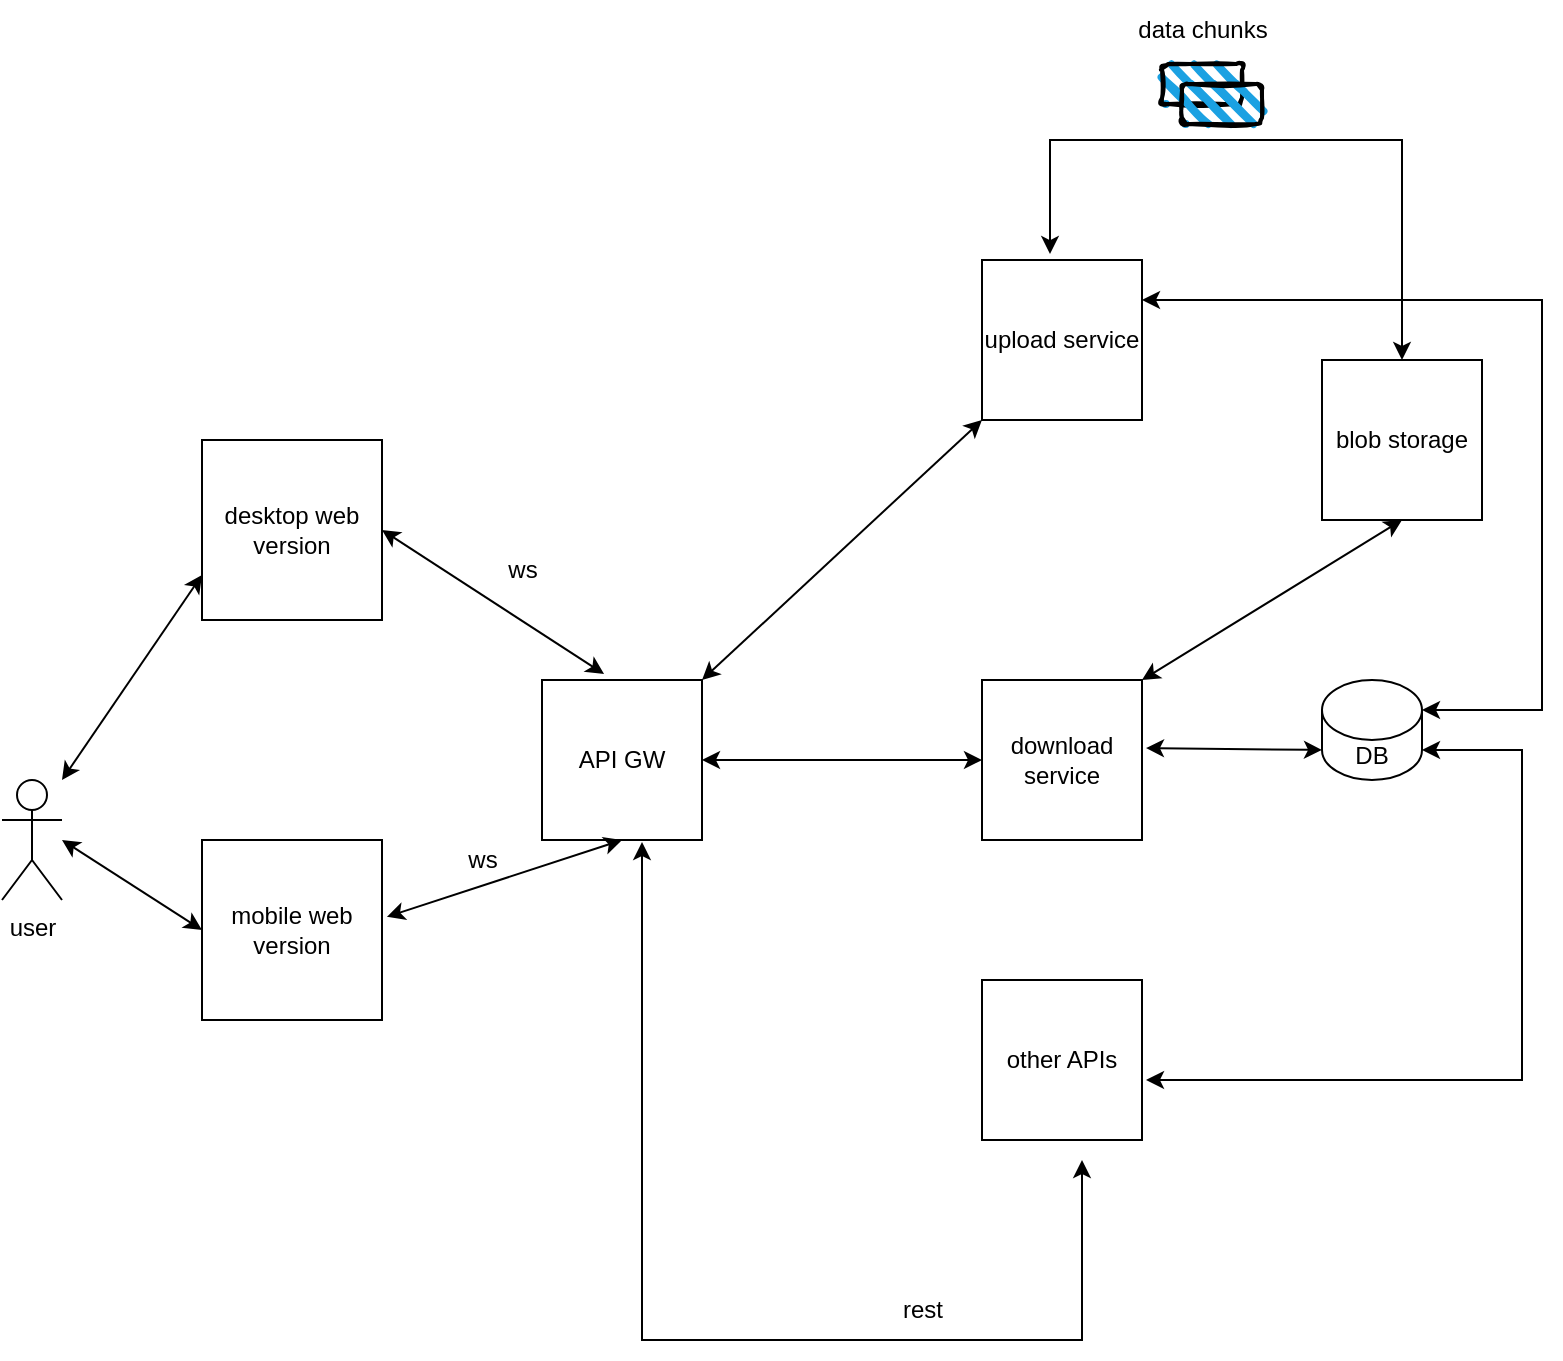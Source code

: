 <mxfile version="22.1.18" type="github">
  <diagram name="Page-1" id="FsghckCPafwVSijcmHln">
    <mxGraphModel dx="1434" dy="696" grid="1" gridSize="10" guides="1" tooltips="1" connect="1" arrows="1" fold="1" page="1" pageScale="1" pageWidth="827" pageHeight="1169" math="0" shadow="0">
      <root>
        <mxCell id="0" />
        <mxCell id="1" parent="0" />
        <mxCell id="7ID_BC6Ww6_YKEnsS9i6-1" value="user" style="shape=umlActor;verticalLabelPosition=bottom;verticalAlign=top;html=1;outlineConnect=0;" vertex="1" parent="1">
          <mxGeometry x="30" y="470" width="30" height="60" as="geometry" />
        </mxCell>
        <mxCell id="7ID_BC6Ww6_YKEnsS9i6-2" value="desktop web version" style="whiteSpace=wrap;html=1;aspect=fixed;" vertex="1" parent="1">
          <mxGeometry x="130" y="300" width="90" height="90" as="geometry" />
        </mxCell>
        <mxCell id="7ID_BC6Ww6_YKEnsS9i6-3" value="mobile web version" style="whiteSpace=wrap;html=1;aspect=fixed;" vertex="1" parent="1">
          <mxGeometry x="130" y="500" width="90" height="90" as="geometry" />
        </mxCell>
        <mxCell id="7ID_BC6Ww6_YKEnsS9i6-4" value="" style="endArrow=classic;startArrow=classic;html=1;rounded=0;entryX=0;entryY=0.75;entryDx=0;entryDy=0;" edge="1" parent="1" target="7ID_BC6Ww6_YKEnsS9i6-2">
          <mxGeometry width="50" height="50" relative="1" as="geometry">
            <mxPoint x="60" y="470" as="sourcePoint" />
            <mxPoint x="110" y="420" as="targetPoint" />
          </mxGeometry>
        </mxCell>
        <mxCell id="7ID_BC6Ww6_YKEnsS9i6-5" value="" style="endArrow=classic;startArrow=classic;html=1;rounded=0;entryX=0;entryY=0.5;entryDx=0;entryDy=0;" edge="1" parent="1" target="7ID_BC6Ww6_YKEnsS9i6-3">
          <mxGeometry width="50" height="50" relative="1" as="geometry">
            <mxPoint x="60" y="500" as="sourcePoint" />
            <mxPoint x="150" y="410" as="targetPoint" />
          </mxGeometry>
        </mxCell>
        <mxCell id="7ID_BC6Ww6_YKEnsS9i6-6" value="API GW" style="whiteSpace=wrap;html=1;aspect=fixed;" vertex="1" parent="1">
          <mxGeometry x="300" y="420" width="80" height="80" as="geometry" />
        </mxCell>
        <mxCell id="7ID_BC6Ww6_YKEnsS9i6-7" value="" style="endArrow=classic;startArrow=classic;html=1;rounded=0;entryX=1;entryY=0.5;entryDx=0;entryDy=0;exitX=0.388;exitY=-0.037;exitDx=0;exitDy=0;exitPerimeter=0;" edge="1" parent="1" source="7ID_BC6Ww6_YKEnsS9i6-6" target="7ID_BC6Ww6_YKEnsS9i6-2">
          <mxGeometry width="50" height="50" relative="1" as="geometry">
            <mxPoint x="230" y="380" as="sourcePoint" />
            <mxPoint x="150" y="410" as="targetPoint" />
          </mxGeometry>
        </mxCell>
        <mxCell id="7ID_BC6Ww6_YKEnsS9i6-8" value="" style="endArrow=classic;startArrow=classic;html=1;rounded=0;exitX=0.5;exitY=1;exitDx=0;exitDy=0;entryX=1.027;entryY=0.427;entryDx=0;entryDy=0;entryPerimeter=0;" edge="1" parent="1" source="7ID_BC6Ww6_YKEnsS9i6-6" target="7ID_BC6Ww6_YKEnsS9i6-3">
          <mxGeometry width="50" height="50" relative="1" as="geometry">
            <mxPoint x="331" y="590" as="sourcePoint" />
            <mxPoint x="260" y="560" as="targetPoint" />
          </mxGeometry>
        </mxCell>
        <mxCell id="7ID_BC6Ww6_YKEnsS9i6-9" value="upload service" style="whiteSpace=wrap;html=1;aspect=fixed;" vertex="1" parent="1">
          <mxGeometry x="520" y="210" width="80" height="80" as="geometry" />
        </mxCell>
        <mxCell id="7ID_BC6Ww6_YKEnsS9i6-10" value="download service" style="whiteSpace=wrap;html=1;aspect=fixed;" vertex="1" parent="1">
          <mxGeometry x="520" y="420" width="80" height="80" as="geometry" />
        </mxCell>
        <mxCell id="7ID_BC6Ww6_YKEnsS9i6-11" value="other APIs" style="whiteSpace=wrap;html=1;aspect=fixed;" vertex="1" parent="1">
          <mxGeometry x="520" y="570" width="80" height="80" as="geometry" />
        </mxCell>
        <mxCell id="7ID_BC6Ww6_YKEnsS9i6-17" value="" style="endArrow=classic;startArrow=classic;html=1;rounded=0;exitX=0.625;exitY=1.013;exitDx=0;exitDy=0;exitPerimeter=0;" edge="1" parent="1" source="7ID_BC6Ww6_YKEnsS9i6-6">
          <mxGeometry width="50" height="50" relative="1" as="geometry">
            <mxPoint x="350" y="510" as="sourcePoint" />
            <mxPoint x="570" y="660" as="targetPoint" />
            <Array as="points">
              <mxPoint x="350" y="750" />
              <mxPoint x="520" y="750" />
              <mxPoint x="570" y="750" />
              <mxPoint x="570" y="720" />
            </Array>
          </mxGeometry>
        </mxCell>
        <mxCell id="7ID_BC6Ww6_YKEnsS9i6-21" value="rest" style="text;html=1;align=center;verticalAlign=middle;resizable=0;points=[];autosize=1;strokeColor=none;fillColor=none;" vertex="1" parent="1">
          <mxGeometry x="470" y="720" width="40" height="30" as="geometry" />
        </mxCell>
        <mxCell id="7ID_BC6Ww6_YKEnsS9i6-22" value="DB" style="shape=cylinder3;whiteSpace=wrap;html=1;boundedLbl=1;backgroundOutline=1;size=15;" vertex="1" parent="1">
          <mxGeometry x="690" y="420" width="50" height="50" as="geometry" />
        </mxCell>
        <mxCell id="7ID_BC6Ww6_YKEnsS9i6-23" value="" style="endArrow=classic;startArrow=classic;html=1;rounded=0;exitX=1.025;exitY=0.625;exitDx=0;exitDy=0;exitPerimeter=0;entryX=1;entryY=1;entryDx=0;entryDy=-15;entryPerimeter=0;" edge="1" parent="1" source="7ID_BC6Ww6_YKEnsS9i6-11" target="7ID_BC6Ww6_YKEnsS9i6-22">
          <mxGeometry width="50" height="50" relative="1" as="geometry">
            <mxPoint x="710" y="615" as="sourcePoint" />
            <mxPoint x="790" y="440" as="targetPoint" />
            <Array as="points">
              <mxPoint x="790" y="620" />
              <mxPoint x="790" y="455" />
            </Array>
          </mxGeometry>
        </mxCell>
        <mxCell id="7ID_BC6Ww6_YKEnsS9i6-24" value="" style="endArrow=classic;startArrow=classic;html=1;rounded=0;exitX=1.025;exitY=0.425;exitDx=0;exitDy=0;entryX=0;entryY=1;entryDx=0;entryDy=-15;entryPerimeter=0;exitPerimeter=0;" edge="1" parent="1" source="7ID_BC6Ww6_YKEnsS9i6-10" target="7ID_BC6Ww6_YKEnsS9i6-22">
          <mxGeometry width="50" height="50" relative="1" as="geometry">
            <mxPoint x="720" y="625" as="sourcePoint" />
            <mxPoint x="790" y="450" as="targetPoint" />
          </mxGeometry>
        </mxCell>
        <mxCell id="7ID_BC6Ww6_YKEnsS9i6-25" value="" style="endArrow=classic;startArrow=classic;html=1;rounded=0;exitX=1;exitY=0.25;exitDx=0;exitDy=0;entryX=1;entryY=0;entryDx=0;entryDy=15;entryPerimeter=0;" edge="1" parent="1" source="7ID_BC6Ww6_YKEnsS9i6-9" target="7ID_BC6Ww6_YKEnsS9i6-22">
          <mxGeometry width="50" height="50" relative="1" as="geometry">
            <mxPoint x="610" y="422" as="sourcePoint" />
            <mxPoint x="800" y="230" as="targetPoint" />
            <Array as="points">
              <mxPoint x="800" y="230" />
              <mxPoint x="800" y="435" />
            </Array>
          </mxGeometry>
        </mxCell>
        <mxCell id="7ID_BC6Ww6_YKEnsS9i6-26" value="blob storage" style="whiteSpace=wrap;html=1;aspect=fixed;" vertex="1" parent="1">
          <mxGeometry x="690" y="260" width="80" height="80" as="geometry" />
        </mxCell>
        <mxCell id="7ID_BC6Ww6_YKEnsS9i6-27" value="" style="endArrow=classic;startArrow=classic;html=1;rounded=0;entryX=0.5;entryY=0;entryDx=0;entryDy=0;exitX=0.425;exitY=-0.037;exitDx=0;exitDy=0;exitPerimeter=0;" edge="1" parent="1" source="7ID_BC6Ww6_YKEnsS9i6-9" target="7ID_BC6Ww6_YKEnsS9i6-26">
          <mxGeometry width="50" height="50" relative="1" as="geometry">
            <mxPoint x="530" y="150" as="sourcePoint" />
            <mxPoint x="680" y="290" as="targetPoint" />
            <Array as="points">
              <mxPoint x="554" y="150" />
              <mxPoint x="730" y="150" />
            </Array>
          </mxGeometry>
        </mxCell>
        <mxCell id="7ID_BC6Ww6_YKEnsS9i6-28" value="" style="endArrow=classic;startArrow=classic;html=1;rounded=0;exitX=1;exitY=0;exitDx=0;exitDy=0;entryX=0.5;entryY=1;entryDx=0;entryDy=0;" edge="1" parent="1" source="7ID_BC6Ww6_YKEnsS9i6-10" target="7ID_BC6Ww6_YKEnsS9i6-26">
          <mxGeometry width="50" height="50" relative="1" as="geometry">
            <mxPoint x="590" y="367" as="sourcePoint" />
            <mxPoint x="640" y="332" as="targetPoint" />
          </mxGeometry>
        </mxCell>
        <mxCell id="7ID_BC6Ww6_YKEnsS9i6-32" value="" style="rounded=1;whiteSpace=wrap;html=1;strokeWidth=2;fillWeight=4;hachureGap=8;hachureAngle=45;fillColor=#1ba1e2;sketch=1;" vertex="1" parent="1">
          <mxGeometry x="610" y="112" width="40" height="20" as="geometry" />
        </mxCell>
        <mxCell id="7ID_BC6Ww6_YKEnsS9i6-38" value="data chunks" style="text;html=1;align=center;verticalAlign=middle;resizable=0;points=[];autosize=1;strokeColor=none;fillColor=none;" vertex="1" parent="1">
          <mxGeometry x="585" y="80" width="90" height="30" as="geometry" />
        </mxCell>
        <mxCell id="7ID_BC6Ww6_YKEnsS9i6-47" value="ws" style="text;html=1;align=center;verticalAlign=middle;resizable=0;points=[];autosize=1;strokeColor=none;fillColor=none;" vertex="1" parent="1">
          <mxGeometry x="270" y="350" width="40" height="30" as="geometry" />
        </mxCell>
        <mxCell id="7ID_BC6Ww6_YKEnsS9i6-48" value="ws" style="text;html=1;align=center;verticalAlign=middle;resizable=0;points=[];autosize=1;strokeColor=none;fillColor=none;" vertex="1" parent="1">
          <mxGeometry x="250" y="495" width="40" height="30" as="geometry" />
        </mxCell>
        <mxCell id="7ID_BC6Ww6_YKEnsS9i6-63" value="" style="endArrow=classic;startArrow=classic;html=1;rounded=0;entryX=0;entryY=0.5;entryDx=0;entryDy=0;exitX=1;exitY=0.5;exitDx=0;exitDy=0;" edge="1" parent="1" source="7ID_BC6Ww6_YKEnsS9i6-6" target="7ID_BC6Ww6_YKEnsS9i6-10">
          <mxGeometry width="50" height="50" relative="1" as="geometry">
            <mxPoint x="390" y="460" as="sourcePoint" />
            <mxPoint x="440" y="410" as="targetPoint" />
          </mxGeometry>
        </mxCell>
        <mxCell id="7ID_BC6Ww6_YKEnsS9i6-64" value="" style="endArrow=classic;startArrow=classic;html=1;rounded=0;entryX=0;entryY=1;entryDx=0;entryDy=0;" edge="1" parent="1" target="7ID_BC6Ww6_YKEnsS9i6-9">
          <mxGeometry width="50" height="50" relative="1" as="geometry">
            <mxPoint x="380" y="420" as="sourcePoint" />
            <mxPoint x="430" y="370" as="targetPoint" />
          </mxGeometry>
        </mxCell>
        <mxCell id="7ID_BC6Ww6_YKEnsS9i6-66" value="" style="rounded=1;whiteSpace=wrap;html=1;strokeWidth=2;fillWeight=4;hachureGap=8;hachureAngle=45;fillColor=#1ba1e2;sketch=1;" vertex="1" parent="1">
          <mxGeometry x="620" y="122" width="40" height="20" as="geometry" />
        </mxCell>
      </root>
    </mxGraphModel>
  </diagram>
</mxfile>
